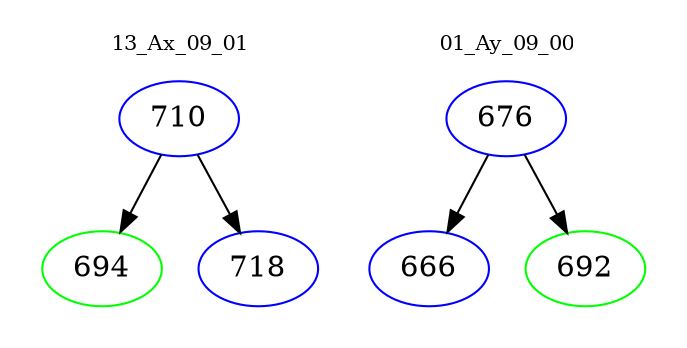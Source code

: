 digraph{
subgraph cluster_0 {
color = white
label = "13_Ax_09_01";
fontsize=10;
T0_710 [label="710", color="blue"]
T0_710 -> T0_694 [color="black"]
T0_694 [label="694", color="green"]
T0_710 -> T0_718 [color="black"]
T0_718 [label="718", color="blue"]
}
subgraph cluster_1 {
color = white
label = "01_Ay_09_00";
fontsize=10;
T1_676 [label="676", color="blue"]
T1_676 -> T1_666 [color="black"]
T1_666 [label="666", color="blue"]
T1_676 -> T1_692 [color="black"]
T1_692 [label="692", color="green"]
}
}
